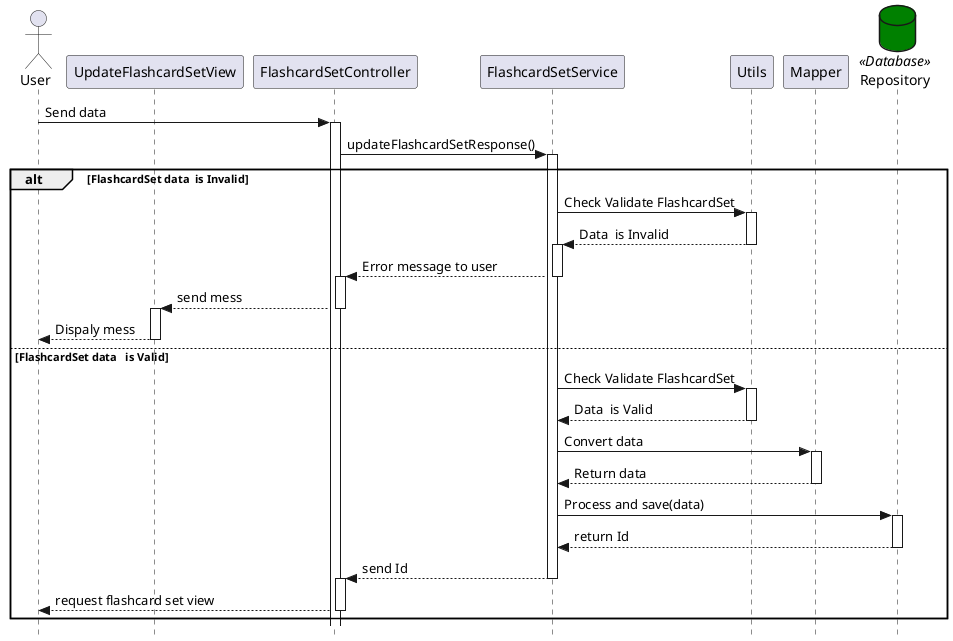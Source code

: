 @startuml
!define ACTIVATE_ENTITY Repository <<Database>> #008000
skinparam Style strictuml

actor User
participant UpdateFlashcardSetView
participant FlashcardSetController
participant FlashcardSetService
participant Utils
participant Mapper
database Repository as ACTIVATE_ENTITY

User -> FlashcardSetController: Send data
activate FlashcardSetController
FlashcardSetController -> FlashcardSetService: updateFlashcardSetResponse()
activate FlashcardSetService
alt FlashcardSet data  is Invalid
    FlashcardSetService -> Utils : Check Validate FlashcardSet
    activate Utils
    Utils --> FlashcardSetService: Data  is Invalid
    deactivate Utils
    activate FlashcardSetService
    FlashcardSetService --> FlashcardSetController: Error message to user
    deactivate FlashcardSetService
    activate FlashcardSetController
    FlashcardSetController --> UpdateFlashcardSetView : send mess
    deactivate FlashcardSetController
    activate UpdateFlashcardSetView
    UpdateFlashcardSetView --> User : Dispaly mess
    deactivate UpdateFlashcardSetView
else FlashcardSet data   is Valid
    FlashcardSetService -> Utils : Check Validate FlashcardSet
    activate Utils
    Utils --> FlashcardSetService: Data  is Valid
    deactivate Utils

    FlashcardSetService -> Mapper : Convert data
    activate Mapper
    Mapper --> FlashcardSetService : Return data
    deactivate
    FlashcardSetService -> Repository: Process and save(data)
    activate Repository
    FlashcardSetService <-- Repository: return Id
    deactivate Repository
    FlashcardSetService --> FlashcardSetController: send Id
    deactivate FlashcardSetService
    activate FlashcardSetController
    FlashcardSetController --> User : request flashcard set view
    deactivate FlashcardSetController

end
@enduml
